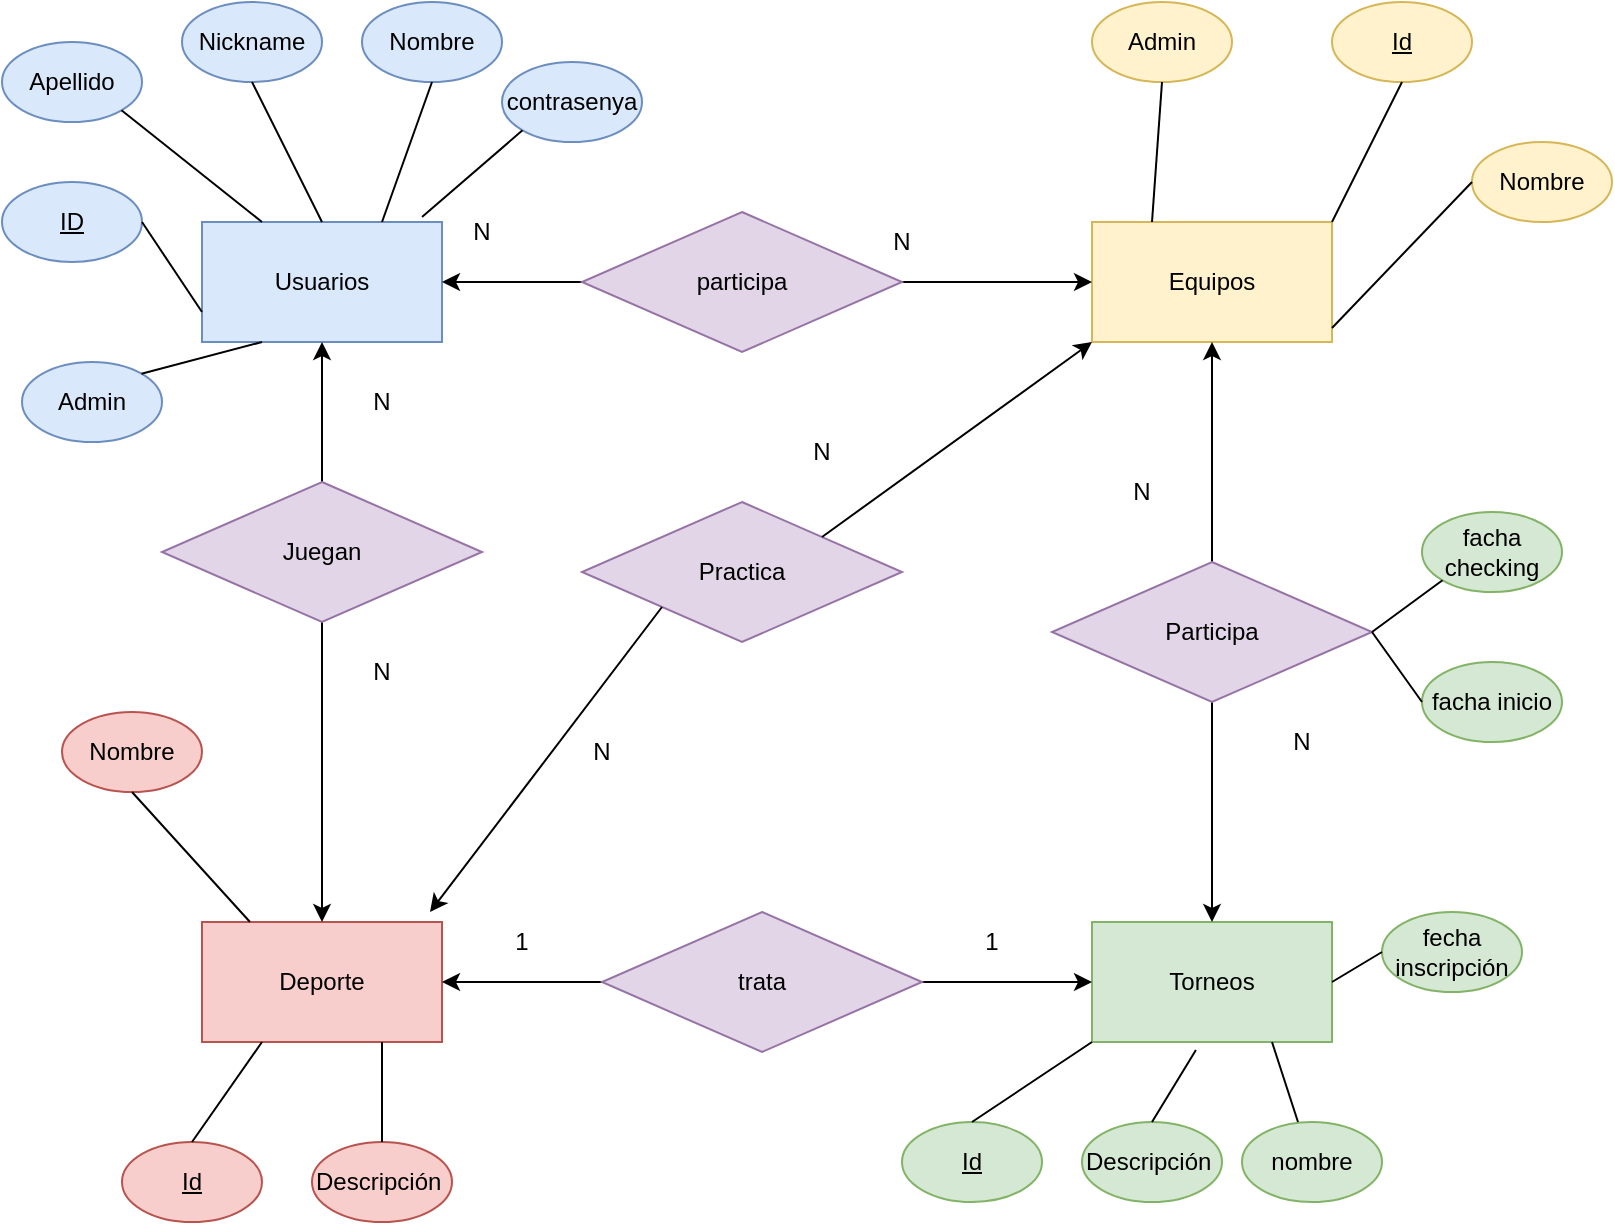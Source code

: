 <mxfile version="16.5.6" type="device"><diagram id="jrgsmqXismioP8AmPJKy" name="Page-1"><mxGraphModel dx="1422" dy="764" grid="0" gridSize="10" guides="1" tooltips="1" connect="1" arrows="1" fold="1" page="1" pageScale="1" pageWidth="827" pageHeight="1169" math="0" shadow="0"><root><mxCell id="0"/><mxCell id="1" parent="0"/><mxCell id="5RgCE_j0syIxUBECh5Rg-1" value="Usuarios" style="rounded=0;whiteSpace=wrap;html=1;fillColor=#dae8fc;strokeColor=#6c8ebf;" parent="1" vertex="1"><mxGeometry x="110" y="150" width="120" height="60" as="geometry"/></mxCell><mxCell id="5RgCE_j0syIxUBECh5Rg-2" value="Nickname" style="ellipse;whiteSpace=wrap;html=1;fillColor=#dae8fc;strokeColor=#6c8ebf;" parent="1" vertex="1"><mxGeometry x="100" y="40" width="70" height="40" as="geometry"/></mxCell><mxCell id="5RgCE_j0syIxUBECh5Rg-3" value="" style="endArrow=none;html=1;rounded=0;entryX=0.5;entryY=1;entryDx=0;entryDy=0;exitX=0.5;exitY=0;exitDx=0;exitDy=0;" parent="1" source="5RgCE_j0syIxUBECh5Rg-1" target="5RgCE_j0syIxUBECh5Rg-2" edge="1"><mxGeometry width="50" height="50" relative="1" as="geometry"><mxPoint x="135" y="150" as="sourcePoint"/><mxPoint x="185" y="100" as="targetPoint"/></mxGeometry></mxCell><mxCell id="5RgCE_j0syIxUBECh5Rg-4" value="Nombre" style="ellipse;whiteSpace=wrap;html=1;fillColor=#dae8fc;strokeColor=#6c8ebf;" parent="1" vertex="1"><mxGeometry x="190" y="40" width="70" height="40" as="geometry"/></mxCell><mxCell id="5RgCE_j0syIxUBECh5Rg-5" value="" style="endArrow=none;html=1;rounded=0;entryX=0.5;entryY=1;entryDx=0;entryDy=0;exitX=0.75;exitY=0;exitDx=0;exitDy=0;" parent="1" source="5RgCE_j0syIxUBECh5Rg-1" target="5RgCE_j0syIxUBECh5Rg-4" edge="1"><mxGeometry width="50" height="50" relative="1" as="geometry"><mxPoint x="190" y="150" as="sourcePoint"/><mxPoint x="240" y="100" as="targetPoint"/></mxGeometry></mxCell><mxCell id="5RgCE_j0syIxUBECh5Rg-6" value="Apellido" style="ellipse;whiteSpace=wrap;html=1;fillColor=#dae8fc;strokeColor=#6c8ebf;" parent="1" vertex="1"><mxGeometry x="10" y="60" width="70" height="40" as="geometry"/></mxCell><mxCell id="5RgCE_j0syIxUBECh5Rg-7" value="&lt;u&gt;ID&lt;/u&gt;" style="ellipse;whiteSpace=wrap;html=1;fillColor=#dae8fc;strokeColor=#6c8ebf;" parent="1" vertex="1"><mxGeometry x="10" y="130" width="70" height="40" as="geometry"/></mxCell><mxCell id="5RgCE_j0syIxUBECh5Rg-9" value="" style="endArrow=none;html=1;rounded=0;entryX=1;entryY=1;entryDx=0;entryDy=0;exitX=0.25;exitY=0;exitDx=0;exitDy=0;" parent="1" source="5RgCE_j0syIxUBECh5Rg-1" target="5RgCE_j0syIxUBECh5Rg-6" edge="1"><mxGeometry width="50" height="50" relative="1" as="geometry"><mxPoint x="100" y="150" as="sourcePoint"/><mxPoint x="150" y="100" as="targetPoint"/></mxGeometry></mxCell><mxCell id="5RgCE_j0syIxUBECh5Rg-10" value="" style="endArrow=none;html=1;rounded=0;exitX=1;exitY=0.5;exitDx=0;exitDy=0;entryX=0;entryY=0.75;entryDx=0;entryDy=0;" parent="1" source="5RgCE_j0syIxUBECh5Rg-7" target="5RgCE_j0syIxUBECh5Rg-1" edge="1"><mxGeometry width="50" height="50" relative="1" as="geometry"><mxPoint x="50" y="230" as="sourcePoint"/><mxPoint x="100" y="180" as="targetPoint"/></mxGeometry></mxCell><mxCell id="5RgCE_j0syIxUBECh5Rg-11" value="Equipos" style="rounded=0;whiteSpace=wrap;html=1;fillColor=#fff2cc;strokeColor=#d6b656;" parent="1" vertex="1"><mxGeometry x="555" y="150" width="120" height="60" as="geometry"/></mxCell><mxCell id="5RgCE_j0syIxUBECh5Rg-12" value="Admin&lt;br&gt;" style="ellipse;whiteSpace=wrap;html=1;fillColor=#dae8fc;strokeColor=#6c8ebf;" parent="1" vertex="1"><mxGeometry x="20" y="220" width="70" height="40" as="geometry"/></mxCell><mxCell id="5RgCE_j0syIxUBECh5Rg-13" value="" style="endArrow=none;html=1;rounded=0;exitX=1;exitY=0;exitDx=0;exitDy=0;entryX=0.25;entryY=1;entryDx=0;entryDy=0;" parent="1" source="5RgCE_j0syIxUBECh5Rg-12" target="5RgCE_j0syIxUBECh5Rg-1" edge="1"><mxGeometry width="50" height="50" relative="1" as="geometry"><mxPoint x="90" y="260" as="sourcePoint"/><mxPoint x="140" y="210" as="targetPoint"/></mxGeometry></mxCell><mxCell id="5RgCE_j0syIxUBECh5Rg-14" value="Admin" style="ellipse;whiteSpace=wrap;html=1;fillColor=#fff2cc;strokeColor=#d6b656;" parent="1" vertex="1"><mxGeometry x="555" y="40" width="70" height="40" as="geometry"/></mxCell><mxCell id="5RgCE_j0syIxUBECh5Rg-15" value="&lt;u&gt;Id&lt;/u&gt;" style="ellipse;whiteSpace=wrap;html=1;fillColor=#fff2cc;strokeColor=#d6b656;" parent="1" vertex="1"><mxGeometry x="675" y="40" width="70" height="40" as="geometry"/></mxCell><mxCell id="5RgCE_j0syIxUBECh5Rg-16" value="Nombre" style="ellipse;whiteSpace=wrap;html=1;fillColor=#fff2cc;strokeColor=#d6b656;" parent="1" vertex="1"><mxGeometry x="745" y="110" width="70" height="40" as="geometry"/></mxCell><mxCell id="5RgCE_j0syIxUBECh5Rg-17" value="" style="endArrow=none;html=1;rounded=0;entryX=0.5;entryY=1;entryDx=0;entryDy=0;exitX=1;exitY=0;exitDx=0;exitDy=0;" parent="1" source="5RgCE_j0syIxUBECh5Rg-11" target="5RgCE_j0syIxUBECh5Rg-15" edge="1"><mxGeometry width="50" height="50" relative="1" as="geometry"><mxPoint x="665" y="150" as="sourcePoint"/><mxPoint x="715" y="100" as="targetPoint"/></mxGeometry></mxCell><mxCell id="5RgCE_j0syIxUBECh5Rg-18" value="" style="endArrow=none;html=1;rounded=0;entryX=0.5;entryY=1;entryDx=0;entryDy=0;exitX=0.25;exitY=0;exitDx=0;exitDy=0;" parent="1" source="5RgCE_j0syIxUBECh5Rg-11" target="5RgCE_j0syIxUBECh5Rg-14" edge="1"><mxGeometry width="50" height="50" relative="1" as="geometry"><mxPoint x="565" y="150" as="sourcePoint"/><mxPoint x="615" y="100" as="targetPoint"/></mxGeometry></mxCell><mxCell id="5RgCE_j0syIxUBECh5Rg-19" value="" style="endArrow=none;html=1;rounded=0;entryX=0;entryY=0.5;entryDx=0;entryDy=0;exitX=1;exitY=0.883;exitDx=0;exitDy=0;exitPerimeter=0;" parent="1" source="5RgCE_j0syIxUBECh5Rg-11" target="5RgCE_j0syIxUBECh5Rg-16" edge="1"><mxGeometry width="50" height="50" relative="1" as="geometry"><mxPoint x="675" y="210" as="sourcePoint"/><mxPoint x="725" y="160" as="targetPoint"/></mxGeometry></mxCell><mxCell id="5RgCE_j0syIxUBECh5Rg-20" value="Deporte" style="rounded=0;whiteSpace=wrap;html=1;fillColor=#f8cecc;strokeColor=#b85450;" parent="1" vertex="1"><mxGeometry x="110" y="500" width="120" height="60" as="geometry"/></mxCell><mxCell id="5RgCE_j0syIxUBECh5Rg-21" value="Nombre" style="ellipse;whiteSpace=wrap;html=1;fillColor=#f8cecc;strokeColor=#b85450;" parent="1" vertex="1"><mxGeometry x="40" y="395" width="70" height="40" as="geometry"/></mxCell><mxCell id="5RgCE_j0syIxUBECh5Rg-22" value="&lt;u&gt;Id&lt;/u&gt;" style="ellipse;whiteSpace=wrap;html=1;fillColor=#f8cecc;strokeColor=#b85450;" parent="1" vertex="1"><mxGeometry x="70" y="610" width="70" height="40" as="geometry"/></mxCell><mxCell id="5RgCE_j0syIxUBECh5Rg-23" value="Descripción&amp;nbsp;" style="ellipse;whiteSpace=wrap;html=1;fillColor=#f8cecc;strokeColor=#b85450;" parent="1" vertex="1"><mxGeometry x="165" y="610" width="70" height="40" as="geometry"/></mxCell><mxCell id="5RgCE_j0syIxUBECh5Rg-24" value="" style="endArrow=none;html=1;rounded=0;exitX=0.25;exitY=1;exitDx=0;exitDy=0;entryX=0.5;entryY=0;entryDx=0;entryDy=0;" parent="1" source="5RgCE_j0syIxUBECh5Rg-20" target="5RgCE_j0syIxUBECh5Rg-22" edge="1"><mxGeometry width="50" height="50" relative="1" as="geometry"><mxPoint x="200" y="480" as="sourcePoint"/><mxPoint x="100" y="610" as="targetPoint"/></mxGeometry></mxCell><mxCell id="5RgCE_j0syIxUBECh5Rg-25" value="" style="endArrow=none;html=1;rounded=0;entryX=0.5;entryY=1;entryDx=0;entryDy=0;exitX=0.2;exitY=0;exitDx=0;exitDy=0;exitPerimeter=0;" parent="1" source="5RgCE_j0syIxUBECh5Rg-20" target="5RgCE_j0syIxUBECh5Rg-21" edge="1"><mxGeometry width="50" height="50" relative="1" as="geometry"><mxPoint x="100" y="480" as="sourcePoint"/><mxPoint x="150" y="430" as="targetPoint"/></mxGeometry></mxCell><mxCell id="5RgCE_j0syIxUBECh5Rg-26" value="" style="endArrow=none;html=1;rounded=0;exitX=0.75;exitY=1;exitDx=0;exitDy=0;entryX=0.5;entryY=0;entryDx=0;entryDy=0;" parent="1" source="5RgCE_j0syIxUBECh5Rg-20" target="5RgCE_j0syIxUBECh5Rg-23" edge="1"><mxGeometry width="50" height="50" relative="1" as="geometry"><mxPoint x="230" y="560" as="sourcePoint"/><mxPoint x="280" y="510" as="targetPoint"/></mxGeometry></mxCell><mxCell id="5RgCE_j0syIxUBECh5Rg-27" value="Torneos" style="rounded=0;whiteSpace=wrap;html=1;fillColor=#d5e8d4;strokeColor=#82b366;" parent="1" vertex="1"><mxGeometry x="555" y="500" width="120" height="60" as="geometry"/></mxCell><mxCell id="5RgCE_j0syIxUBECh5Rg-28" value="&lt;u&gt;Id&lt;/u&gt;" style="ellipse;whiteSpace=wrap;html=1;fillColor=#d5e8d4;strokeColor=#82b366;" parent="1" vertex="1"><mxGeometry x="460" y="600" width="70" height="40" as="geometry"/></mxCell><mxCell id="5RgCE_j0syIxUBECh5Rg-29" value="Descripción&amp;nbsp;" style="ellipse;whiteSpace=wrap;html=1;fillColor=#d5e8d4;strokeColor=#82b366;" parent="1" vertex="1"><mxGeometry x="550" y="600" width="70" height="40" as="geometry"/></mxCell><mxCell id="5RgCE_j0syIxUBECh5Rg-30" value="" style="endArrow=none;html=1;rounded=0;exitX=0.5;exitY=0;exitDx=0;exitDy=0;entryX=0;entryY=1;entryDx=0;entryDy=0;" parent="1" source="5RgCE_j0syIxUBECh5Rg-28" target="5RgCE_j0syIxUBECh5Rg-27" edge="1"><mxGeometry width="50" height="50" relative="1" as="geometry"><mxPoint x="525" y="590" as="sourcePoint"/><mxPoint x="575" y="540" as="targetPoint"/></mxGeometry></mxCell><mxCell id="5RgCE_j0syIxUBECh5Rg-32" value="" style="endArrow=none;html=1;rounded=0;entryX=0.433;entryY=1.067;entryDx=0;entryDy=0;exitX=0.5;exitY=0;exitDx=0;exitDy=0;entryPerimeter=0;" parent="1" source="5RgCE_j0syIxUBECh5Rg-29" target="5RgCE_j0syIxUBECh5Rg-27" edge="1"><mxGeometry width="50" height="50" relative="1" as="geometry"><mxPoint x="635" y="610" as="sourcePoint"/><mxPoint x="685" y="560" as="targetPoint"/></mxGeometry></mxCell><mxCell id="5RgCE_j0syIxUBECh5Rg-40" value="" style="edgeStyle=orthogonalEdgeStyle;rounded=0;orthogonalLoop=1;jettySize=auto;html=1;" parent="1" source="5RgCE_j0syIxUBECh5Rg-33" target="5RgCE_j0syIxUBECh5Rg-11" edge="1"><mxGeometry relative="1" as="geometry"/></mxCell><mxCell id="5RgCE_j0syIxUBECh5Rg-41" value="" style="edgeStyle=orthogonalEdgeStyle;rounded=0;orthogonalLoop=1;jettySize=auto;html=1;" parent="1" source="5RgCE_j0syIxUBECh5Rg-33" target="5RgCE_j0syIxUBECh5Rg-27" edge="1"><mxGeometry relative="1" as="geometry"/></mxCell><mxCell id="5RgCE_j0syIxUBECh5Rg-33" value="Participa" style="rhombus;whiteSpace=wrap;html=1;fillColor=#e1d5e7;strokeColor=#9673a6;" parent="1" vertex="1"><mxGeometry x="535" y="320" width="160" height="70" as="geometry"/></mxCell><mxCell id="5RgCE_j0syIxUBECh5Rg-36" value="" style="edgeStyle=orthogonalEdgeStyle;rounded=0;orthogonalLoop=1;jettySize=auto;html=1;" parent="1" source="5RgCE_j0syIxUBECh5Rg-35" target="5RgCE_j0syIxUBECh5Rg-1" edge="1"><mxGeometry relative="1" as="geometry"/></mxCell><mxCell id="5RgCE_j0syIxUBECh5Rg-37" value="" style="edgeStyle=orthogonalEdgeStyle;rounded=0;orthogonalLoop=1;jettySize=auto;html=1;" parent="1" source="5RgCE_j0syIxUBECh5Rg-35" target="5RgCE_j0syIxUBECh5Rg-11" edge="1"><mxGeometry relative="1" as="geometry"/></mxCell><mxCell id="5RgCE_j0syIxUBECh5Rg-35" value="participa" style="rhombus;whiteSpace=wrap;html=1;fillColor=#e1d5e7;strokeColor=#9673a6;" parent="1" vertex="1"><mxGeometry x="300" y="145" width="160" height="70" as="geometry"/></mxCell><mxCell id="5RgCE_j0syIxUBECh5Rg-38" value="N" style="text;html=1;strokeColor=none;fillColor=none;align=center;verticalAlign=middle;whiteSpace=wrap;rounded=0;" parent="1" vertex="1"><mxGeometry x="430" y="145" width="60" height="30" as="geometry"/></mxCell><mxCell id="5RgCE_j0syIxUBECh5Rg-39" value="N" style="text;html=1;strokeColor=none;fillColor=none;align=center;verticalAlign=middle;whiteSpace=wrap;rounded=0;" parent="1" vertex="1"><mxGeometry x="220" y="140" width="60" height="30" as="geometry"/></mxCell><mxCell id="5RgCE_j0syIxUBECh5Rg-42" value="N" style="text;html=1;strokeColor=none;fillColor=none;align=center;verticalAlign=middle;whiteSpace=wrap;rounded=0;" parent="1" vertex="1"><mxGeometry x="550" y="270" width="60" height="30" as="geometry"/></mxCell><mxCell id="5RgCE_j0syIxUBECh5Rg-43" value="N" style="text;html=1;strokeColor=none;fillColor=none;align=center;verticalAlign=middle;whiteSpace=wrap;rounded=0;" parent="1" vertex="1"><mxGeometry x="630" y="395" width="60" height="30" as="geometry"/></mxCell><mxCell id="5RgCE_j0syIxUBECh5Rg-45" value="" style="edgeStyle=orthogonalEdgeStyle;rounded=0;orthogonalLoop=1;jettySize=auto;html=1;" parent="1" source="5RgCE_j0syIxUBECh5Rg-44" target="5RgCE_j0syIxUBECh5Rg-1" edge="1"><mxGeometry relative="1" as="geometry"/></mxCell><mxCell id="5RgCE_j0syIxUBECh5Rg-48" value="" style="edgeStyle=orthogonalEdgeStyle;rounded=0;orthogonalLoop=1;jettySize=auto;html=1;entryX=0.5;entryY=0;entryDx=0;entryDy=0;" parent="1" source="5RgCE_j0syIxUBECh5Rg-44" target="5RgCE_j0syIxUBECh5Rg-20" edge="1"><mxGeometry relative="1" as="geometry"><mxPoint x="170" y="465" as="targetPoint"/><Array as="points"><mxPoint x="170" y="480"/></Array></mxGeometry></mxCell><mxCell id="5RgCE_j0syIxUBECh5Rg-44" value="Juegan" style="rhombus;whiteSpace=wrap;html=1;fillColor=#e1d5e7;strokeColor=#9673a6;" parent="1" vertex="1"><mxGeometry x="90" y="280" width="160" height="70" as="geometry"/></mxCell><mxCell id="5RgCE_j0syIxUBECh5Rg-49" value="N" style="text;html=1;strokeColor=none;fillColor=none;align=center;verticalAlign=middle;whiteSpace=wrap;rounded=0;" parent="1" vertex="1"><mxGeometry x="170" y="225" width="60" height="30" as="geometry"/></mxCell><mxCell id="5RgCE_j0syIxUBECh5Rg-50" value="N" style="text;html=1;strokeColor=none;fillColor=none;align=center;verticalAlign=middle;whiteSpace=wrap;rounded=0;" parent="1" vertex="1"><mxGeometry x="170" y="360" width="60" height="30" as="geometry"/></mxCell><mxCell id="5RgCE_j0syIxUBECh5Rg-51" value="Practica" style="rhombus;whiteSpace=wrap;html=1;fillColor=#e1d5e7;strokeColor=#9673a6;" parent="1" vertex="1"><mxGeometry x="300" y="290" width="160" height="70" as="geometry"/></mxCell><mxCell id="5RgCE_j0syIxUBECh5Rg-52" value="" style="endArrow=classic;html=1;rounded=0;exitX=0;exitY=1;exitDx=0;exitDy=0;entryX=0.95;entryY=-0.083;entryDx=0;entryDy=0;entryPerimeter=0;" parent="1" source="5RgCE_j0syIxUBECh5Rg-51" target="5RgCE_j0syIxUBECh5Rg-20" edge="1"><mxGeometry width="50" height="50" relative="1" as="geometry"><mxPoint x="390" y="430" as="sourcePoint"/><mxPoint x="440" y="380" as="targetPoint"/></mxGeometry></mxCell><mxCell id="5RgCE_j0syIxUBECh5Rg-53" value="" style="endArrow=classic;html=1;rounded=0;entryX=0;entryY=1;entryDx=0;entryDy=0;exitX=1;exitY=0;exitDx=0;exitDy=0;" parent="1" source="5RgCE_j0syIxUBECh5Rg-51" target="5RgCE_j0syIxUBECh5Rg-11" edge="1"><mxGeometry width="50" height="50" relative="1" as="geometry"><mxPoint x="390" y="430" as="sourcePoint"/><mxPoint x="440" y="380" as="targetPoint"/></mxGeometry></mxCell><mxCell id="5RgCE_j0syIxUBECh5Rg-54" value="N" style="text;html=1;strokeColor=none;fillColor=none;align=center;verticalAlign=middle;whiteSpace=wrap;rounded=0;" parent="1" vertex="1"><mxGeometry x="280" y="400" width="60" height="30" as="geometry"/></mxCell><mxCell id="5RgCE_j0syIxUBECh5Rg-55" value="N" style="text;html=1;strokeColor=none;fillColor=none;align=center;verticalAlign=middle;whiteSpace=wrap;rounded=0;" parent="1" vertex="1"><mxGeometry x="390" y="250" width="60" height="30" as="geometry"/></mxCell><mxCell id="5RgCE_j0syIxUBECh5Rg-57" value="" style="edgeStyle=orthogonalEdgeStyle;rounded=0;orthogonalLoop=1;jettySize=auto;html=1;" parent="1" source="5RgCE_j0syIxUBECh5Rg-56" target="5RgCE_j0syIxUBECh5Rg-20" edge="1"><mxGeometry relative="1" as="geometry"/></mxCell><mxCell id="5RgCE_j0syIxUBECh5Rg-58" value="" style="edgeStyle=orthogonalEdgeStyle;rounded=0;orthogonalLoop=1;jettySize=auto;html=1;" parent="1" source="5RgCE_j0syIxUBECh5Rg-56" target="5RgCE_j0syIxUBECh5Rg-27" edge="1"><mxGeometry relative="1" as="geometry"/></mxCell><mxCell id="5RgCE_j0syIxUBECh5Rg-56" value="trata" style="rhombus;whiteSpace=wrap;html=1;fillColor=#e1d5e7;strokeColor=#9673a6;" parent="1" vertex="1"><mxGeometry x="310" y="495" width="160" height="70" as="geometry"/></mxCell><mxCell id="5RgCE_j0syIxUBECh5Rg-59" value="1" style="text;html=1;strokeColor=none;fillColor=none;align=center;verticalAlign=middle;whiteSpace=wrap;rounded=0;" parent="1" vertex="1"><mxGeometry x="240" y="495" width="60" height="30" as="geometry"/></mxCell><mxCell id="5RgCE_j0syIxUBECh5Rg-60" value="1" style="text;html=1;strokeColor=none;fillColor=none;align=center;verticalAlign=middle;whiteSpace=wrap;rounded=0;" parent="1" vertex="1"><mxGeometry x="475" y="495" width="60" height="30" as="geometry"/></mxCell><mxCell id="gqVQAm8OL0aOaEC9SFYA-2" value="nombre" style="ellipse;whiteSpace=wrap;html=1;fillColor=#d5e8d4;strokeColor=#82b366;" vertex="1" parent="1"><mxGeometry x="630" y="600" width="70" height="40" as="geometry"/></mxCell><mxCell id="gqVQAm8OL0aOaEC9SFYA-3" value="fecha inscripción" style="ellipse;whiteSpace=wrap;html=1;fillColor=#d5e8d4;strokeColor=#82b366;" vertex="1" parent="1"><mxGeometry x="700" y="495" width="70" height="40" as="geometry"/></mxCell><mxCell id="gqVQAm8OL0aOaEC9SFYA-5" value="facha inicio" style="ellipse;whiteSpace=wrap;html=1;fillColor=#d5e8d4;strokeColor=#82b366;" vertex="1" parent="1"><mxGeometry x="720" y="370" width="70" height="40" as="geometry"/></mxCell><mxCell id="gqVQAm8OL0aOaEC9SFYA-6" value="" style="endArrow=none;html=1;rounded=0;entryX=0.75;entryY=1;entryDx=0;entryDy=0;exitX=0.4;exitY=0;exitDx=0;exitDy=0;exitPerimeter=0;" edge="1" parent="1" source="gqVQAm8OL0aOaEC9SFYA-2" target="5RgCE_j0syIxUBECh5Rg-27"><mxGeometry width="50" height="50" relative="1" as="geometry"><mxPoint x="595" y="610" as="sourcePoint"/><mxPoint x="616.96" y="574.02" as="targetPoint"/></mxGeometry></mxCell><mxCell id="gqVQAm8OL0aOaEC9SFYA-7" value="" style="endArrow=none;html=1;rounded=0;entryX=1;entryY=0.5;entryDx=0;entryDy=0;exitX=0;exitY=0.5;exitDx=0;exitDy=0;" edge="1" parent="1" source="gqVQAm8OL0aOaEC9SFYA-5" target="5RgCE_j0syIxUBECh5Rg-33"><mxGeometry width="50" height="50" relative="1" as="geometry"><mxPoint x="605" y="620" as="sourcePoint"/><mxPoint x="626.96" y="584.02" as="targetPoint"/></mxGeometry></mxCell><mxCell id="gqVQAm8OL0aOaEC9SFYA-8" value="" style="endArrow=none;html=1;rounded=0;entryX=1;entryY=0.5;entryDx=0;entryDy=0;exitX=0;exitY=0.5;exitDx=0;exitDy=0;" edge="1" parent="1" source="gqVQAm8OL0aOaEC9SFYA-3" target="5RgCE_j0syIxUBECh5Rg-27"><mxGeometry width="50" height="50" relative="1" as="geometry"><mxPoint x="615" y="630" as="sourcePoint"/><mxPoint x="636.96" y="594.02" as="targetPoint"/></mxGeometry></mxCell><mxCell id="gqVQAm8OL0aOaEC9SFYA-9" value="facha checking" style="ellipse;whiteSpace=wrap;html=1;fillColor=#d5e8d4;strokeColor=#82b366;" vertex="1" parent="1"><mxGeometry x="720" y="295" width="70" height="40" as="geometry"/></mxCell><mxCell id="gqVQAm8OL0aOaEC9SFYA-10" value="" style="endArrow=none;html=1;rounded=0;entryX=1;entryY=0.5;entryDx=0;entryDy=0;exitX=0;exitY=1;exitDx=0;exitDy=0;" edge="1" parent="1" source="gqVQAm8OL0aOaEC9SFYA-9" target="5RgCE_j0syIxUBECh5Rg-33"><mxGeometry width="50" height="50" relative="1" as="geometry"><mxPoint x="730" y="400" as="sourcePoint"/><mxPoint x="705" y="365" as="targetPoint"/></mxGeometry></mxCell><mxCell id="gqVQAm8OL0aOaEC9SFYA-11" value="contrasenya" style="ellipse;whiteSpace=wrap;html=1;fillColor=#dae8fc;strokeColor=#6c8ebf;" vertex="1" parent="1"><mxGeometry x="260" y="70" width="70" height="40" as="geometry"/></mxCell><mxCell id="gqVQAm8OL0aOaEC9SFYA-12" value="" style="endArrow=none;html=1;rounded=0;entryX=0;entryY=1;entryDx=0;entryDy=0;exitX=0;exitY=0.25;exitDx=0;exitDy=0;" edge="1" parent="1" source="5RgCE_j0syIxUBECh5Rg-39" target="gqVQAm8OL0aOaEC9SFYA-11"><mxGeometry width="50" height="50" relative="1" as="geometry"><mxPoint x="240" y="160" as="sourcePoint"/><mxPoint x="235" y="90" as="targetPoint"/></mxGeometry></mxCell></root></mxGraphModel></diagram></mxfile>